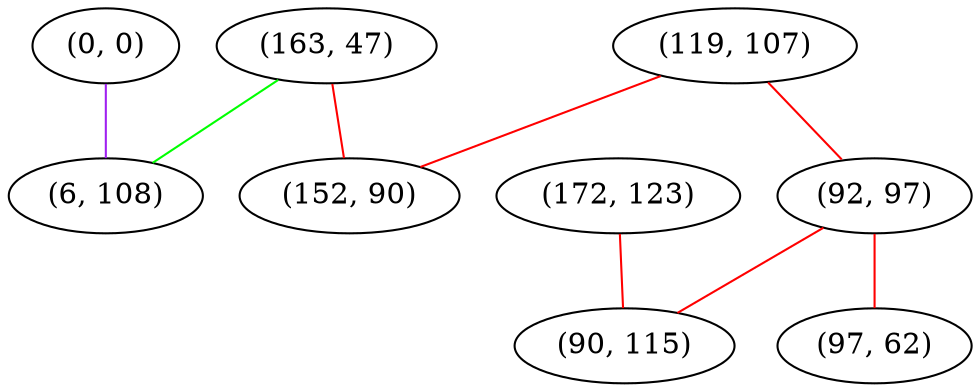 graph "" {
"(163, 47)";
"(0, 0)";
"(172, 123)";
"(119, 107)";
"(152, 90)";
"(92, 97)";
"(6, 108)";
"(90, 115)";
"(97, 62)";
"(163, 47)" -- "(6, 108)"  [color=green, key=0, weight=2];
"(163, 47)" -- "(152, 90)"  [color=red, key=0, weight=1];
"(0, 0)" -- "(6, 108)"  [color=purple, key=0, weight=4];
"(172, 123)" -- "(90, 115)"  [color=red, key=0, weight=1];
"(119, 107)" -- "(92, 97)"  [color=red, key=0, weight=1];
"(119, 107)" -- "(152, 90)"  [color=red, key=0, weight=1];
"(92, 97)" -- "(90, 115)"  [color=red, key=0, weight=1];
"(92, 97)" -- "(97, 62)"  [color=red, key=0, weight=1];
}

